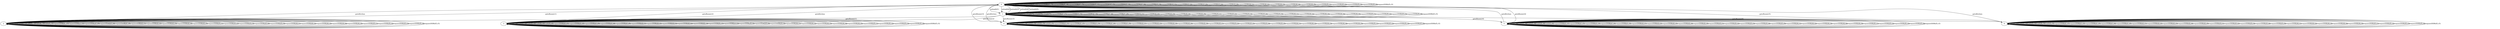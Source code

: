 digraph G {
	0;
	1;
	2;
	3;
	4;
	5;
	6;
	0 -> 1 [label="unload(d1)"];
	0 -> 1 [label="unload(d2)"];
	0 -> 1 [label="unload(d3)"];
	0 -> 1 [label="unload(d4)"];
	0 -> 1 [label="unload(d5)"];
	0 -> 2 [label="gotoRoom(r1)"];
	0 -> 3 [label="gotoRoom(r2)"];
	0 -> 4 [label="gotoRoom(r3)"];
	0 -> 5 [label="gotoRoom(r4)"];
	0 -> 6 [label="gotoRoom(r5)"];
	0 -> 0 [label="requestDDR(d1,r1)"];
	0 -> 0 [label="requestDDR(d1,r2)"];
	0 -> 0 [label="requestDDR(d1,r3)"];
	0 -> 0 [label="requestDDR(d1,r4)"];
	0 -> 0 [label="requestDDR(d1,r5)"];
	0 -> 0 [label="requestDDR(d2,r1)"];
	0 -> 0 [label="requestDDR(d2,r2)"];
	0 -> 0 [label="requestDDR(d2,r3)"];
	0 -> 0 [label="requestDDR(d2,r4)"];
	0 -> 0 [label="requestDDR(d2,r5)"];
	0 -> 0 [label="requestDDR(d3,r1)"];
	0 -> 0 [label="requestDDR(d3,r2)"];
	0 -> 0 [label="requestDDR(d3,r3)"];
	0 -> 0 [label="requestDDR(d3,r4)"];
	0 -> 0 [label="requestDDR(d3,r5)"];
	0 -> 0 [label="requestDDR(d4,r1)"];
	0 -> 0 [label="requestDDR(d4,r2)"];
	0 -> 0 [label="requestDDR(d4,r3)"];
	0 -> 0 [label="requestDDR(d4,r4)"];
	0 -> 0 [label="requestDDR(d4,r5)"];
	0 -> 0 [label="requestDDR(d5,r1)"];
	0 -> 0 [label="requestDDR(d5,r2)"];
	0 -> 0 [label="requestDDR(d5,r3)"];
	0 -> 0 [label="requestDDR(d5,r4)"];
	0 -> 0 [label="requestDDR(d5,r5)"];
	1 -> 1 [label="unload(d1)"];
	1 -> 1 [label="unload(d2)"];
	1 -> 1 [label="unload(d3)"];
	1 -> 1 [label="unload(d4)"];
	1 -> 1 [label="unload(d5)"];
	1 -> 2 [label="gotoRoom(r1)"];
	1 -> 3 [label="gotoRoom(r2)"];
	1 -> 4 [label="gotoRoom(r3)"];
	1 -> 5 [label="gotoRoom(r4)"];
	1 -> 6 [label="gotoRoom(r5)"];
	1 -> 1 [label="requestDDR(d1,r1)"];
	1 -> 1 [label="requestDDR(d1,r2)"];
	1 -> 1 [label="requestDDR(d1,r3)"];
	1 -> 1 [label="requestDDR(d1,r4)"];
	1 -> 1 [label="requestDDR(d1,r5)"];
	1 -> 1 [label="requestDDR(d2,r1)"];
	1 -> 1 [label="requestDDR(d2,r2)"];
	1 -> 1 [label="requestDDR(d2,r3)"];
	1 -> 1 [label="requestDDR(d2,r4)"];
	1 -> 1 [label="requestDDR(d2,r5)"];
	1 -> 1 [label="requestDDR(d3,r1)"];
	1 -> 1 [label="requestDDR(d3,r2)"];
	1 -> 1 [label="requestDDR(d3,r3)"];
	1 -> 1 [label="requestDDR(d3,r4)"];
	1 -> 1 [label="requestDDR(d3,r5)"];
	1 -> 1 [label="requestDDR(d4,r1)"];
	1 -> 1 [label="requestDDR(d4,r2)"];
	1 -> 1 [label="requestDDR(d4,r3)"];
	1 -> 1 [label="requestDDR(d4,r4)"];
	1 -> 1 [label="requestDDR(d4,r5)"];
	1 -> 1 [label="requestDDR(d5,r1)"];
	1 -> 1 [label="requestDDR(d5,r2)"];
	1 -> 1 [label="requestDDR(d5,r3)"];
	1 -> 1 [label="requestDDR(d5,r4)"];
	1 -> 1 [label="requestDDR(d5,r5)"];
	2 -> 2 [label="load(d1,r1)"];
	2 -> 2 [label="load(d2,r1)"];
	2 -> 2 [label="load(d3,r1)"];
	2 -> 2 [label="load(d4,r1)"];
	2 -> 2 [label="load(d5,r1)"];
	2 -> 0 [label="gotoKitchen"];
	2 -> 2 [label="requestDDR(d1,r1)"];
	2 -> 2 [label="requestDDR(d1,r2)"];
	2 -> 2 [label="requestDDR(d1,r3)"];
	2 -> 2 [label="requestDDR(d1,r4)"];
	2 -> 2 [label="requestDDR(d1,r5)"];
	2 -> 2 [label="requestDDR(d2,r1)"];
	2 -> 2 [label="requestDDR(d2,r2)"];
	2 -> 2 [label="requestDDR(d2,r3)"];
	2 -> 2 [label="requestDDR(d2,r4)"];
	2 -> 2 [label="requestDDR(d2,r5)"];
	2 -> 2 [label="requestDDR(d3,r1)"];
	2 -> 2 [label="requestDDR(d3,r2)"];
	2 -> 2 [label="requestDDR(d3,r3)"];
	2 -> 2 [label="requestDDR(d3,r4)"];
	2 -> 2 [label="requestDDR(d3,r5)"];
	2 -> 2 [label="requestDDR(d4,r1)"];
	2 -> 2 [label="requestDDR(d4,r2)"];
	2 -> 2 [label="requestDDR(d4,r3)"];
	2 -> 2 [label="requestDDR(d4,r4)"];
	2 -> 2 [label="requestDDR(d4,r5)"];
	2 -> 2 [label="requestDDR(d5,r1)"];
	2 -> 2 [label="requestDDR(d5,r2)"];
	2 -> 2 [label="requestDDR(d5,r3)"];
	2 -> 2 [label="requestDDR(d5,r4)"];
	2 -> 2 [label="requestDDR(d5,r5)"];
	3 -> 3 [label="load(d1,r2)"];
	3 -> 3 [label="load(d2,r2)"];
	3 -> 3 [label="load(d3,r2)"];
	3 -> 3 [label="load(d4,r2)"];
	3 -> 3 [label="load(d5,r2)"];
	3 -> 0 [label="gotoKitchen"];
	3 -> 3 [label="requestDDR(d1,r1)"];
	3 -> 3 [label="requestDDR(d1,r2)"];
	3 -> 3 [label="requestDDR(d1,r3)"];
	3 -> 3 [label="requestDDR(d1,r4)"];
	3 -> 3 [label="requestDDR(d1,r5)"];
	3 -> 3 [label="requestDDR(d2,r1)"];
	3 -> 3 [label="requestDDR(d2,r2)"];
	3 -> 3 [label="requestDDR(d2,r3)"];
	3 -> 3 [label="requestDDR(d2,r4)"];
	3 -> 3 [label="requestDDR(d2,r5)"];
	3 -> 3 [label="requestDDR(d3,r1)"];
	3 -> 3 [label="requestDDR(d3,r2)"];
	3 -> 3 [label="requestDDR(d3,r3)"];
	3 -> 3 [label="requestDDR(d3,r4)"];
	3 -> 3 [label="requestDDR(d3,r5)"];
	3 -> 3 [label="requestDDR(d4,r1)"];
	3 -> 3 [label="requestDDR(d4,r2)"];
	3 -> 3 [label="requestDDR(d4,r3)"];
	3 -> 3 [label="requestDDR(d4,r4)"];
	3 -> 3 [label="requestDDR(d4,r5)"];
	3 -> 3 [label="requestDDR(d5,r1)"];
	3 -> 3 [label="requestDDR(d5,r2)"];
	3 -> 3 [label="requestDDR(d5,r3)"];
	3 -> 3 [label="requestDDR(d5,r4)"];
	3 -> 3 [label="requestDDR(d5,r5)"];
	4 -> 4 [label="load(d1,r3)"];
	4 -> 4 [label="load(d2,r3)"];
	4 -> 4 [label="load(d3,r3)"];
	4 -> 4 [label="load(d4,r3)"];
	4 -> 4 [label="load(d5,r3)"];
	4 -> 0 [label="gotoKitchen"];
	4 -> 4 [label="requestDDR(d1,r1)"];
	4 -> 4 [label="requestDDR(d1,r2)"];
	4 -> 4 [label="requestDDR(d1,r3)"];
	4 -> 4 [label="requestDDR(d1,r4)"];
	4 -> 4 [label="requestDDR(d1,r5)"];
	4 -> 4 [label="requestDDR(d2,r1)"];
	4 -> 4 [label="requestDDR(d2,r2)"];
	4 -> 4 [label="requestDDR(d2,r3)"];
	4 -> 4 [label="requestDDR(d2,r4)"];
	4 -> 4 [label="requestDDR(d2,r5)"];
	4 -> 4 [label="requestDDR(d3,r1)"];
	4 -> 4 [label="requestDDR(d3,r2)"];
	4 -> 4 [label="requestDDR(d3,r3)"];
	4 -> 4 [label="requestDDR(d3,r4)"];
	4 -> 4 [label="requestDDR(d3,r5)"];
	4 -> 4 [label="requestDDR(d4,r1)"];
	4 -> 4 [label="requestDDR(d4,r2)"];
	4 -> 4 [label="requestDDR(d4,r3)"];
	4 -> 4 [label="requestDDR(d4,r4)"];
	4 -> 4 [label="requestDDR(d4,r5)"];
	4 -> 4 [label="requestDDR(d5,r1)"];
	4 -> 4 [label="requestDDR(d5,r2)"];
	4 -> 4 [label="requestDDR(d5,r3)"];
	4 -> 4 [label="requestDDR(d5,r4)"];
	4 -> 4 [label="requestDDR(d5,r5)"];
	5 -> 5 [label="load(d1,r4)"];
	5 -> 5 [label="load(d2,r4)"];
	5 -> 5 [label="load(d3,r4)"];
	5 -> 5 [label="load(d4,r4)"];
	5 -> 5 [label="load(d5,r4)"];
	5 -> 0 [label="gotoKitchen"];
	5 -> 5 [label="requestDDR(d1,r1)"];
	5 -> 5 [label="requestDDR(d1,r2)"];
	5 -> 5 [label="requestDDR(d1,r3)"];
	5 -> 5 [label="requestDDR(d1,r4)"];
	5 -> 5 [label="requestDDR(d1,r5)"];
	5 -> 5 [label="requestDDR(d2,r1)"];
	5 -> 5 [label="requestDDR(d2,r2)"];
	5 -> 5 [label="requestDDR(d2,r3)"];
	5 -> 5 [label="requestDDR(d2,r4)"];
	5 -> 5 [label="requestDDR(d2,r5)"];
	5 -> 5 [label="requestDDR(d3,r1)"];
	5 -> 5 [label="requestDDR(d3,r2)"];
	5 -> 5 [label="requestDDR(d3,r3)"];
	5 -> 5 [label="requestDDR(d3,r4)"];
	5 -> 5 [label="requestDDR(d3,r5)"];
	5 -> 5 [label="requestDDR(d4,r1)"];
	5 -> 5 [label="requestDDR(d4,r2)"];
	5 -> 5 [label="requestDDR(d4,r3)"];
	5 -> 5 [label="requestDDR(d4,r4)"];
	5 -> 5 [label="requestDDR(d4,r5)"];
	5 -> 5 [label="requestDDR(d5,r1)"];
	5 -> 5 [label="requestDDR(d5,r2)"];
	5 -> 5 [label="requestDDR(d5,r3)"];
	5 -> 5 [label="requestDDR(d5,r4)"];
	5 -> 5 [label="requestDDR(d5,r5)"];
	6 -> 6 [label="load(d1,r5)"];
	6 -> 6 [label="load(d2,r5)"];
	6 -> 6 [label="load(d3,r5)"];
	6 -> 6 [label="load(d4,r5)"];
	6 -> 6 [label="load(d5,r5)"];
	6 -> 0 [label="gotoKitchen"];
	6 -> 6 [label="requestDDR(d1,r1)"];
	6 -> 6 [label="requestDDR(d1,r2)"];
	6 -> 6 [label="requestDDR(d1,r3)"];
	6 -> 6 [label="requestDDR(d1,r4)"];
	6 -> 6 [label="requestDDR(d1,r5)"];
	6 -> 6 [label="requestDDR(d2,r1)"];
	6 -> 6 [label="requestDDR(d2,r2)"];
	6 -> 6 [label="requestDDR(d2,r3)"];
	6 -> 6 [label="requestDDR(d2,r4)"];
	6 -> 6 [label="requestDDR(d2,r5)"];
	6 -> 6 [label="requestDDR(d3,r1)"];
	6 -> 6 [label="requestDDR(d3,r2)"];
	6 -> 6 [label="requestDDR(d3,r3)"];
	6 -> 6 [label="requestDDR(d3,r4)"];
	6 -> 6 [label="requestDDR(d3,r5)"];
	6 -> 6 [label="requestDDR(d4,r1)"];
	6 -> 6 [label="requestDDR(d4,r2)"];
	6 -> 6 [label="requestDDR(d4,r3)"];
	6 -> 6 [label="requestDDR(d4,r4)"];
	6 -> 6 [label="requestDDR(d4,r5)"];
	6 -> 6 [label="requestDDR(d5,r1)"];
	6 -> 6 [label="requestDDR(d5,r2)"];
	6 -> 6 [label="requestDDR(d5,r3)"];
	6 -> 6 [label="requestDDR(d5,r4)"];
	6 -> 6 [label="requestDDR(d5,r5)"];
}
